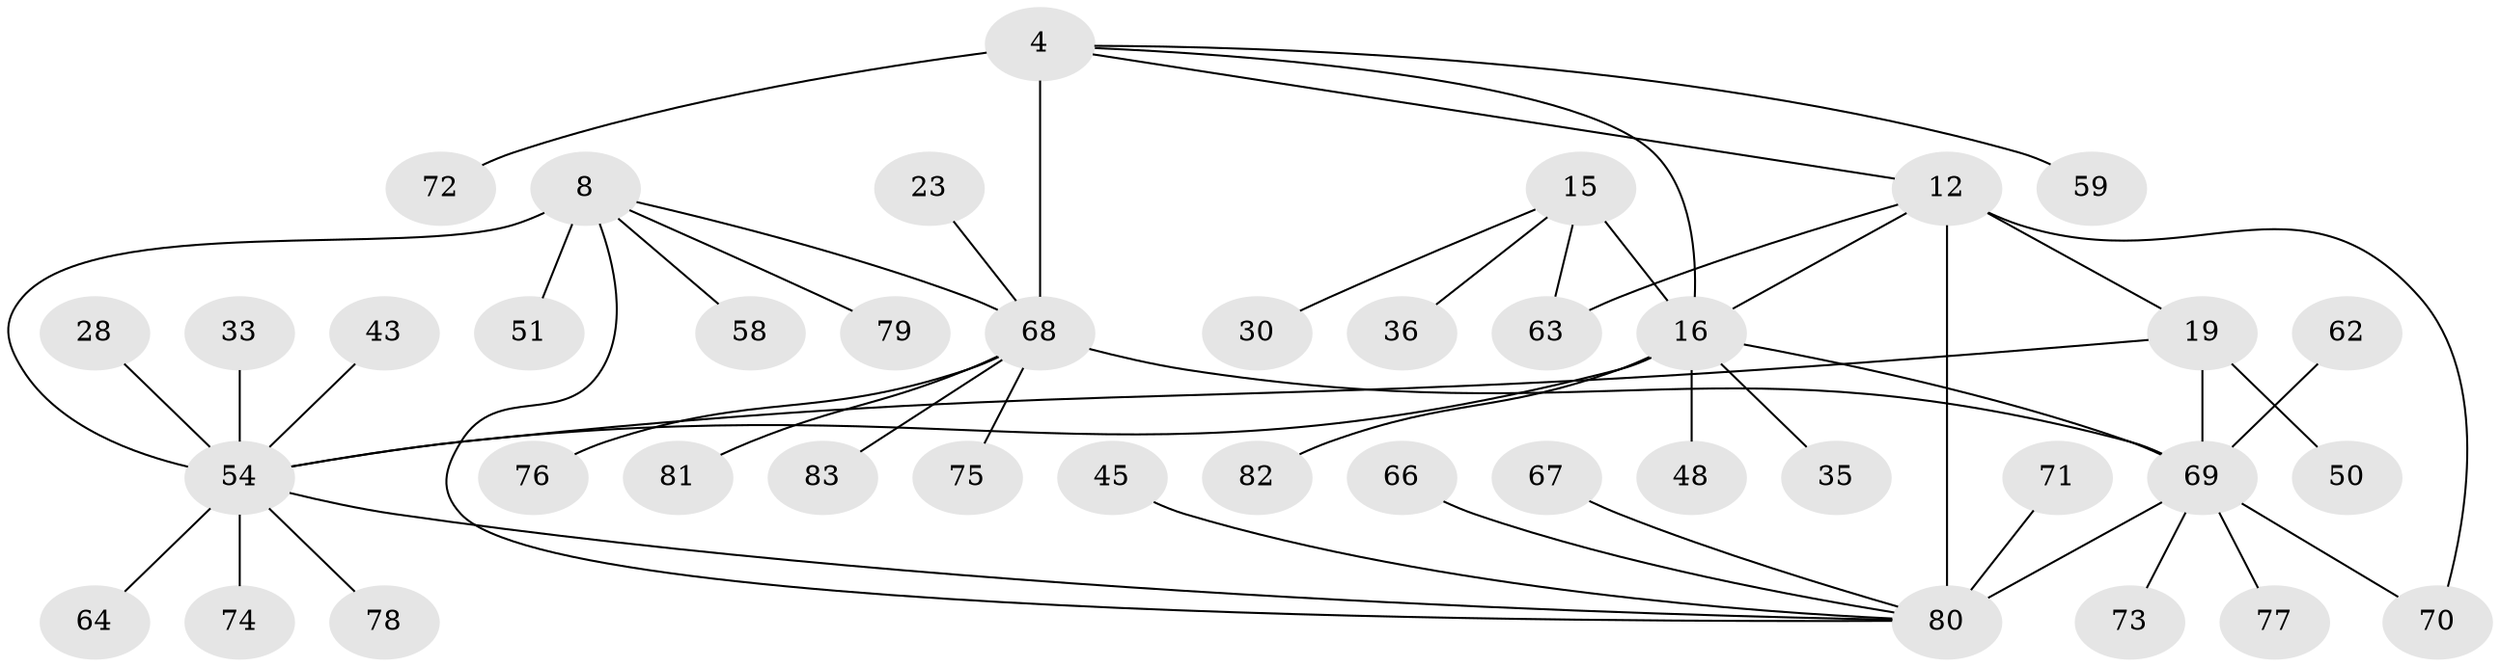 // original degree distribution, {8: 0.03614457831325301, 6: 0.012048192771084338, 5: 0.04819277108433735, 7: 0.060240963855421686, 9: 0.012048192771084338, 4: 0.04819277108433735, 10: 0.012048192771084338, 11: 0.012048192771084338, 2: 0.1927710843373494, 1: 0.5301204819277109, 3: 0.03614457831325301}
// Generated by graph-tools (version 1.1) at 2025/54/03/09/25 04:54:58]
// undirected, 41 vertices, 50 edges
graph export_dot {
graph [start="1"]
  node [color=gray90,style=filled];
  4 [super="+3"];
  8 [super="+5"];
  12 [super="+11"];
  15 [super="+14"];
  16 [super="+13"];
  19 [super="+17"];
  23;
  28;
  30;
  33 [super="+25"];
  35;
  36;
  43;
  45;
  48;
  50;
  51;
  54 [super="+41+7+27"];
  58 [super="+53"];
  59;
  62;
  63 [super="+24"];
  64;
  66 [super="+46"];
  67;
  68 [super="+37+2"];
  69 [super="+32+40+42+56+60"];
  70 [super="+61"];
  71;
  72;
  73 [super="+49"];
  74 [super="+65"];
  75;
  76;
  77 [super="+22"];
  78;
  79;
  80 [super="+34+38+39"];
  81 [super="+21"];
  82 [super="+55"];
  83;
  4 -- 16;
  4 -- 59;
  4 -- 72;
  4 -- 12;
  4 -- 68 [weight=4];
  8 -- 51;
  8 -- 79;
  8 -- 58;
  8 -- 54 [weight=4];
  8 -- 80;
  8 -- 68;
  12 -- 19;
  12 -- 63;
  12 -- 16;
  12 -- 70;
  12 -- 80 [weight=4];
  15 -- 16 [weight=4];
  15 -- 36;
  15 -- 30;
  15 -- 63;
  16 -- 48;
  16 -- 35;
  16 -- 54 [weight=2];
  16 -- 82;
  16 -- 69;
  19 -- 50;
  19 -- 54;
  19 -- 69 [weight=4];
  23 -- 68;
  28 -- 54;
  33 -- 54;
  43 -- 54;
  45 -- 80;
  54 -- 64;
  54 -- 74;
  54 -- 78;
  54 -- 80;
  62 -- 69;
  66 -- 80;
  67 -- 80;
  68 -- 69;
  68 -- 75;
  68 -- 76;
  68 -- 81;
  68 -- 83;
  69 -- 70;
  69 -- 73;
  69 -- 77;
  69 -- 80;
  71 -- 80;
}
